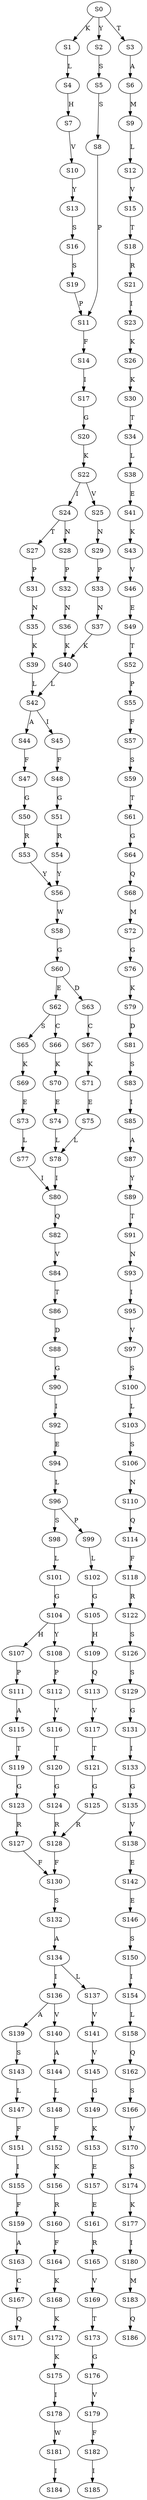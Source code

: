 strict digraph  {
	S0 -> S1 [ label = K ];
	S0 -> S2 [ label = Y ];
	S0 -> S3 [ label = T ];
	S1 -> S4 [ label = L ];
	S2 -> S5 [ label = S ];
	S3 -> S6 [ label = A ];
	S4 -> S7 [ label = H ];
	S5 -> S8 [ label = S ];
	S6 -> S9 [ label = M ];
	S7 -> S10 [ label = V ];
	S8 -> S11 [ label = P ];
	S9 -> S12 [ label = L ];
	S10 -> S13 [ label = Y ];
	S11 -> S14 [ label = F ];
	S12 -> S15 [ label = V ];
	S13 -> S16 [ label = S ];
	S14 -> S17 [ label = I ];
	S15 -> S18 [ label = T ];
	S16 -> S19 [ label = S ];
	S17 -> S20 [ label = G ];
	S18 -> S21 [ label = R ];
	S19 -> S11 [ label = P ];
	S20 -> S22 [ label = K ];
	S21 -> S23 [ label = I ];
	S22 -> S24 [ label = I ];
	S22 -> S25 [ label = V ];
	S23 -> S26 [ label = K ];
	S24 -> S27 [ label = T ];
	S24 -> S28 [ label = N ];
	S25 -> S29 [ label = N ];
	S26 -> S30 [ label = K ];
	S27 -> S31 [ label = P ];
	S28 -> S32 [ label = P ];
	S29 -> S33 [ label = P ];
	S30 -> S34 [ label = T ];
	S31 -> S35 [ label = N ];
	S32 -> S36 [ label = N ];
	S33 -> S37 [ label = N ];
	S34 -> S38 [ label = L ];
	S35 -> S39 [ label = K ];
	S36 -> S40 [ label = K ];
	S37 -> S40 [ label = K ];
	S38 -> S41 [ label = E ];
	S39 -> S42 [ label = L ];
	S40 -> S42 [ label = L ];
	S41 -> S43 [ label = K ];
	S42 -> S44 [ label = A ];
	S42 -> S45 [ label = I ];
	S43 -> S46 [ label = V ];
	S44 -> S47 [ label = F ];
	S45 -> S48 [ label = F ];
	S46 -> S49 [ label = E ];
	S47 -> S50 [ label = G ];
	S48 -> S51 [ label = G ];
	S49 -> S52 [ label = T ];
	S50 -> S53 [ label = R ];
	S51 -> S54 [ label = R ];
	S52 -> S55 [ label = P ];
	S53 -> S56 [ label = Y ];
	S54 -> S56 [ label = Y ];
	S55 -> S57 [ label = F ];
	S56 -> S58 [ label = W ];
	S57 -> S59 [ label = S ];
	S58 -> S60 [ label = G ];
	S59 -> S61 [ label = T ];
	S60 -> S62 [ label = E ];
	S60 -> S63 [ label = D ];
	S61 -> S64 [ label = G ];
	S62 -> S65 [ label = S ];
	S62 -> S66 [ label = C ];
	S63 -> S67 [ label = C ];
	S64 -> S68 [ label = Q ];
	S65 -> S69 [ label = K ];
	S66 -> S70 [ label = K ];
	S67 -> S71 [ label = K ];
	S68 -> S72 [ label = M ];
	S69 -> S73 [ label = E ];
	S70 -> S74 [ label = E ];
	S71 -> S75 [ label = E ];
	S72 -> S76 [ label = G ];
	S73 -> S77 [ label = L ];
	S74 -> S78 [ label = L ];
	S75 -> S78 [ label = L ];
	S76 -> S79 [ label = K ];
	S77 -> S80 [ label = I ];
	S78 -> S80 [ label = I ];
	S79 -> S81 [ label = D ];
	S80 -> S82 [ label = Q ];
	S81 -> S83 [ label = S ];
	S82 -> S84 [ label = V ];
	S83 -> S85 [ label = I ];
	S84 -> S86 [ label = T ];
	S85 -> S87 [ label = A ];
	S86 -> S88 [ label = D ];
	S87 -> S89 [ label = Y ];
	S88 -> S90 [ label = G ];
	S89 -> S91 [ label = T ];
	S90 -> S92 [ label = I ];
	S91 -> S93 [ label = N ];
	S92 -> S94 [ label = E ];
	S93 -> S95 [ label = I ];
	S94 -> S96 [ label = L ];
	S95 -> S97 [ label = V ];
	S96 -> S98 [ label = S ];
	S96 -> S99 [ label = P ];
	S97 -> S100 [ label = S ];
	S98 -> S101 [ label = L ];
	S99 -> S102 [ label = L ];
	S100 -> S103 [ label = L ];
	S101 -> S104 [ label = G ];
	S102 -> S105 [ label = G ];
	S103 -> S106 [ label = S ];
	S104 -> S107 [ label = H ];
	S104 -> S108 [ label = Y ];
	S105 -> S109 [ label = H ];
	S106 -> S110 [ label = N ];
	S107 -> S111 [ label = P ];
	S108 -> S112 [ label = P ];
	S109 -> S113 [ label = Q ];
	S110 -> S114 [ label = Q ];
	S111 -> S115 [ label = A ];
	S112 -> S116 [ label = V ];
	S113 -> S117 [ label = V ];
	S114 -> S118 [ label = F ];
	S115 -> S119 [ label = T ];
	S116 -> S120 [ label = T ];
	S117 -> S121 [ label = T ];
	S118 -> S122 [ label = R ];
	S119 -> S123 [ label = G ];
	S120 -> S124 [ label = G ];
	S121 -> S125 [ label = G ];
	S122 -> S126 [ label = S ];
	S123 -> S127 [ label = R ];
	S124 -> S128 [ label = R ];
	S125 -> S128 [ label = R ];
	S126 -> S129 [ label = S ];
	S127 -> S130 [ label = F ];
	S128 -> S130 [ label = F ];
	S129 -> S131 [ label = G ];
	S130 -> S132 [ label = S ];
	S131 -> S133 [ label = I ];
	S132 -> S134 [ label = A ];
	S133 -> S135 [ label = G ];
	S134 -> S136 [ label = I ];
	S134 -> S137 [ label = L ];
	S135 -> S138 [ label = V ];
	S136 -> S139 [ label = A ];
	S136 -> S140 [ label = V ];
	S137 -> S141 [ label = V ];
	S138 -> S142 [ label = E ];
	S139 -> S143 [ label = S ];
	S140 -> S144 [ label = A ];
	S141 -> S145 [ label = V ];
	S142 -> S146 [ label = E ];
	S143 -> S147 [ label = L ];
	S144 -> S148 [ label = L ];
	S145 -> S149 [ label = G ];
	S146 -> S150 [ label = S ];
	S147 -> S151 [ label = F ];
	S148 -> S152 [ label = F ];
	S149 -> S153 [ label = K ];
	S150 -> S154 [ label = I ];
	S151 -> S155 [ label = I ];
	S152 -> S156 [ label = K ];
	S153 -> S157 [ label = E ];
	S154 -> S158 [ label = L ];
	S155 -> S159 [ label = F ];
	S156 -> S160 [ label = R ];
	S157 -> S161 [ label = E ];
	S158 -> S162 [ label = Q ];
	S159 -> S163 [ label = A ];
	S160 -> S164 [ label = F ];
	S161 -> S165 [ label = R ];
	S162 -> S166 [ label = S ];
	S163 -> S167 [ label = C ];
	S164 -> S168 [ label = K ];
	S165 -> S169 [ label = V ];
	S166 -> S170 [ label = V ];
	S167 -> S171 [ label = Q ];
	S168 -> S172 [ label = K ];
	S169 -> S173 [ label = T ];
	S170 -> S174 [ label = S ];
	S172 -> S175 [ label = K ];
	S173 -> S176 [ label = G ];
	S174 -> S177 [ label = K ];
	S175 -> S178 [ label = I ];
	S176 -> S179 [ label = V ];
	S177 -> S180 [ label = I ];
	S178 -> S181 [ label = W ];
	S179 -> S182 [ label = F ];
	S180 -> S183 [ label = M ];
	S181 -> S184 [ label = I ];
	S182 -> S185 [ label = I ];
	S183 -> S186 [ label = Q ];
}
